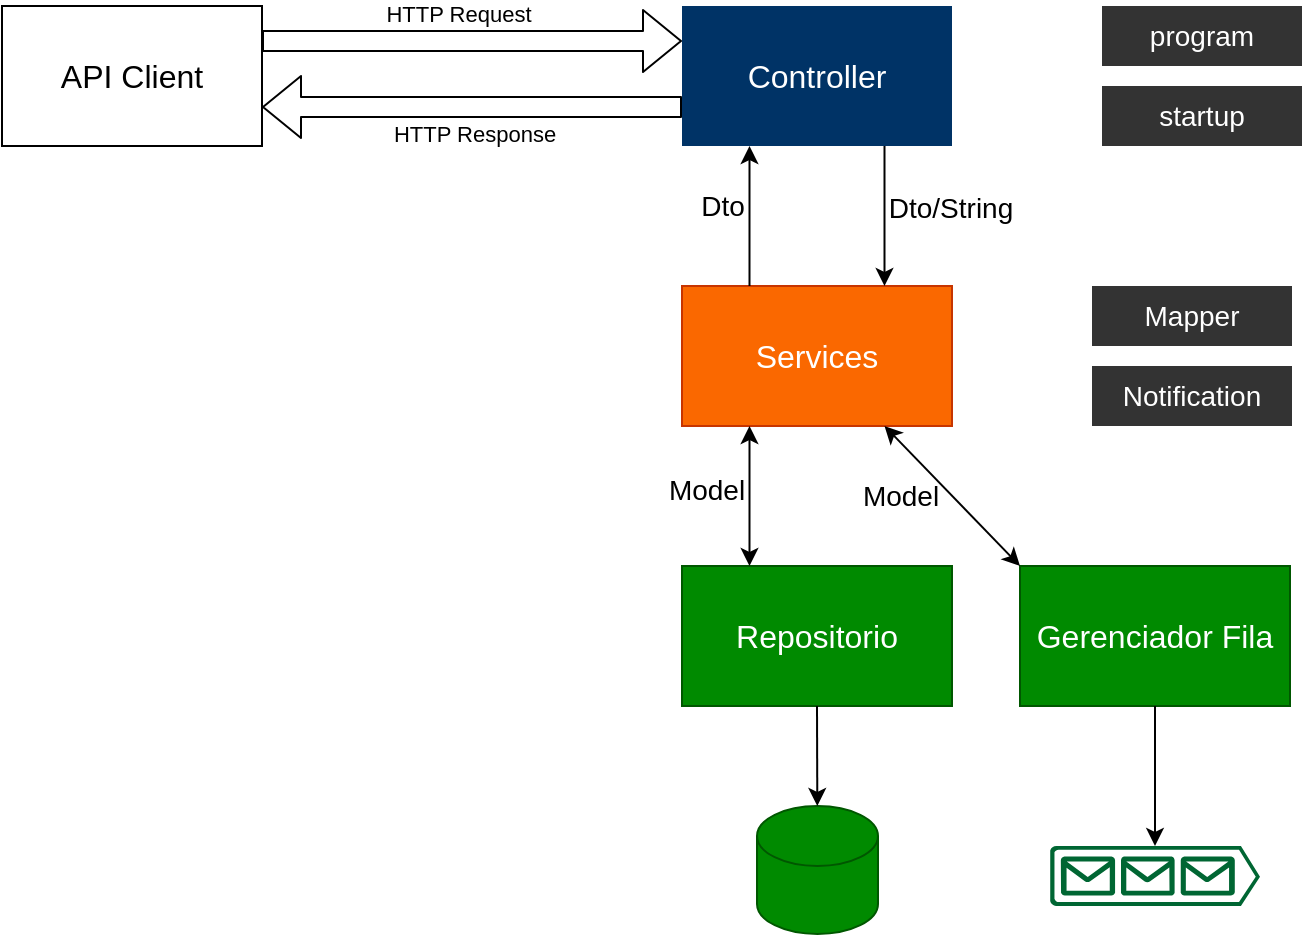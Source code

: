 <mxfile version="14.2.4" type="embed">
    <diagram id="DZB5xbJw5TP2kyAUjQM0" name="Page-1">
        <mxGraphModel dx="980" dy="598" grid="0" gridSize="10" guides="1" tooltips="1" connect="1" arrows="1" fold="1" page="1" pageScale="1" pageWidth="850" pageHeight="1100" background="#FFFFFF" math="0" shadow="0">
            <root>
                <mxCell id="0"/>
                <mxCell id="1" parent="0"/>
                <mxCell id="6" value="API Client" style="rounded=0;whiteSpace=wrap;html=1;fontSize=16;" parent="1" vertex="1">
                    <mxGeometry x="20" y="40" width="130" height="70" as="geometry"/>
                </mxCell>
                <mxCell id="7" value="Controller" style="rounded=0;whiteSpace=wrap;html=1;fillColor=#003366;strokeColor=none;fontSize=16;fontColor=#FFFFFF;" parent="1" vertex="1">
                    <mxGeometry x="360" y="40" width="135" height="70" as="geometry"/>
                </mxCell>
                <mxCell id="8" value="program" style="rounded=0;whiteSpace=wrap;html=1;strokeColor=none;fillColor=#333333;fontSize=14;fontColor=#FFFFFF;" parent="1" vertex="1">
                    <mxGeometry x="570" y="40" width="100" height="30" as="geometry"/>
                </mxCell>
                <mxCell id="9" value="startup" style="rounded=0;whiteSpace=wrap;html=1;strokeColor=none;fillColor=#333333;fontSize=14;fontColor=#FFFFFF;" parent="1" vertex="1">
                    <mxGeometry x="570" y="80" width="100" height="30" as="geometry"/>
                </mxCell>
                <mxCell id="13" value="Services" style="rounded=0;whiteSpace=wrap;html=1;strokeColor=#C73500;fontSize=16;fillColor=#fa6800;fontColor=#ffffff;" parent="1" vertex="1">
                    <mxGeometry x="360" y="180" width="135" height="70" as="geometry"/>
                </mxCell>
                <mxCell id="14" value="Repositorio" style="rounded=0;whiteSpace=wrap;html=1;strokeColor=#005700;fontSize=16;fillColor=#008a00;fontColor=#ffffff;" parent="1" vertex="1">
                    <mxGeometry x="360" y="320" width="135" height="70" as="geometry"/>
                </mxCell>
                <mxCell id="15" value="Gerenciador Fila" style="rounded=0;whiteSpace=wrap;html=1;strokeColor=#005700;fontSize=16;fillColor=#008a00;fontColor=#ffffff;" parent="1" vertex="1">
                    <mxGeometry x="529" y="320" width="135" height="70" as="geometry"/>
                </mxCell>
                <mxCell id="16" value="" style="shape=cylinder3;whiteSpace=wrap;html=1;boundedLbl=1;backgroundOutline=1;size=15;fontSize=16;fillColor=#008a00;strokeColor=#005700;fontColor=#ffffff;" parent="1" vertex="1">
                    <mxGeometry x="397.5" y="440" width="60.5" height="64" as="geometry"/>
                </mxCell>
                <mxCell id="17" value="" style="verticalLabelPosition=bottom;html=1;verticalAlign=top;align=center;strokeColor=none;shape=mxgraph.azure.queue_generic;pointerEvents=1;fontSize=16;fillColor=#006633;" parent="1" vertex="1">
                    <mxGeometry x="544" y="460" width="105" height="30" as="geometry"/>
                </mxCell>
                <mxCell id="18" value="" style="endArrow=classic;html=1;fontSize=16;exitX=0.5;exitY=1;exitDx=0;exitDy=0;strokeColor=#000000;" parent="1" source="14" target="16" edge="1">
                    <mxGeometry width="50" height="50" relative="1" as="geometry">
                        <mxPoint x="465" y="320" as="sourcePoint"/>
                        <mxPoint x="515" y="270" as="targetPoint"/>
                    </mxGeometry>
                </mxCell>
                <mxCell id="19" value="" style="endArrow=classic;html=1;fontSize=16;exitX=0.5;exitY=1;exitDx=0;exitDy=0;entryX=0.5;entryY=0;entryDx=0;entryDy=0;entryPerimeter=0;strokeColor=#000000;" parent="1" source="15" target="17" edge="1">
                    <mxGeometry width="50" height="50" relative="1" as="geometry">
                        <mxPoint x="739" y="400" as="sourcePoint"/>
                        <mxPoint x="789" y="350" as="targetPoint"/>
                    </mxGeometry>
                </mxCell>
                <mxCell id="20" value="&amp;nbsp;HTTP Request&amp;nbsp;" style="shape=flexArrow;endArrow=classic;html=1;fontSize=11;entryX=0;entryY=0.25;entryDx=0;entryDy=0;exitX=1;exitY=0.25;exitDx=0;exitDy=0;strokeColor=#000000;fontColor=#000000;labelBackgroundColor=none;" parent="1" edge="1">
                    <mxGeometry x="-0.067" y="15" width="50" height="50" relative="1" as="geometry">
                        <mxPoint x="150" y="57.5" as="sourcePoint"/>
                        <mxPoint x="360" y="57.5" as="targetPoint"/>
                        <Array as="points"/>
                        <mxPoint y="1" as="offset"/>
                    </mxGeometry>
                </mxCell>
                <mxCell id="21" value="&amp;nbsp;HTTP Response&amp;nbsp;" style="shape=flexArrow;endArrow=classic;html=1;fontSize=11;exitX=0;exitY=0.75;exitDx=0;exitDy=0;entryX=1;entryY=0.75;entryDx=0;entryDy=0;strokeColor=#000000;fontColor=#000000;labelBackgroundColor=none;" parent="1" edge="1">
                    <mxGeometry x="-0.009" y="13" width="50" height="50" relative="1" as="geometry">
                        <mxPoint x="360" y="90.5" as="sourcePoint"/>
                        <mxPoint x="150" y="90.5" as="targetPoint"/>
                        <mxPoint as="offset"/>
                    </mxGeometry>
                </mxCell>
                <mxCell id="22" value="" style="endArrow=classic;html=1;fontSize=14;exitX=0.75;exitY=1;exitDx=0;exitDy=0;entryX=0.75;entryY=0;entryDx=0;entryDy=0;strokeColor=#000000;labelBackgroundColor=none;" parent="1" source="7" target="13" edge="1">
                    <mxGeometry width="50" height="50" relative="1" as="geometry">
                        <mxPoint x="470" y="320" as="sourcePoint"/>
                        <mxPoint x="520" y="270" as="targetPoint"/>
                    </mxGeometry>
                </mxCell>
                <mxCell id="23" value="Dto/String" style="edgeLabel;html=1;align=center;verticalAlign=middle;resizable=0;points=[];fontSize=14;fontColor=#000000;labelBackgroundColor=none;" parent="22" vertex="1" connectable="0">
                    <mxGeometry x="-0.114" y="1" relative="1" as="geometry">
                        <mxPoint x="31" as="offset"/>
                    </mxGeometry>
                </mxCell>
                <mxCell id="27" value="Dto" style="endArrow=classic;html=1;fontSize=14;entryX=0.25;entryY=1;entryDx=0;entryDy=0;strokeColor=#000000;fontColor=#000000;labelBackgroundColor=none;exitX=0.25;exitY=0;exitDx=0;exitDy=0;" parent="1" source="13" target="7" edge="1">
                    <mxGeometry x="0.143" y="14" width="50" height="50" relative="1" as="geometry">
                        <mxPoint x="394" y="160" as="sourcePoint"/>
                        <mxPoint x="395.75" y="117" as="targetPoint"/>
                        <mxPoint as="offset"/>
                    </mxGeometry>
                </mxCell>
                <mxCell id="28" value="Mapper" style="rounded=0;whiteSpace=wrap;html=1;strokeColor=none;fillColor=#333333;fontSize=14;fontColor=#FFFFFF;" parent="1" vertex="1">
                    <mxGeometry x="565" y="180" width="100" height="30" as="geometry"/>
                </mxCell>
                <mxCell id="29" value="Notification" style="rounded=0;whiteSpace=wrap;html=1;strokeColor=none;fillColor=#333333;fontSize=14;fontColor=#FFFFFF;" parent="1" vertex="1">
                    <mxGeometry x="565" y="220" width="100" height="30" as="geometry"/>
                </mxCell>
                <mxCell id="34" value="Model" style="endArrow=classic;startArrow=classic;html=1;labelBackgroundColor=none;strokeColor=#000000;fontSize=14;fontColor=#000000;exitX=0.25;exitY=0;exitDx=0;exitDy=0;entryX=0.25;entryY=1;entryDx=0;entryDy=0;" parent="1" edge="1">
                    <mxGeometry x="0.086" y="22" width="50" height="50" relative="1" as="geometry">
                        <mxPoint x="393.75" y="320" as="sourcePoint"/>
                        <mxPoint x="393.75" y="250" as="targetPoint"/>
                        <mxPoint as="offset"/>
                    </mxGeometry>
                </mxCell>
                <mxCell id="35" value="Model" style="endArrow=classic;startArrow=classic;html=1;labelBackgroundColor=none;strokeColor=#000000;fontSize=14;fontColor=#000000;exitX=0;exitY=0;exitDx=0;exitDy=0;entryX=0.75;entryY=1;entryDx=0;entryDy=0;" parent="1" edge="1">
                    <mxGeometry x="0.373" y="19" width="50" height="50" relative="1" as="geometry">
                        <mxPoint x="529" y="320" as="sourcePoint"/>
                        <mxPoint x="461.25" y="250" as="targetPoint"/>
                        <mxPoint as="offset"/>
                        <Array as="points"/>
                    </mxGeometry>
                </mxCell>
            </root>
        </mxGraphModel>
    </diagram>
</mxfile>